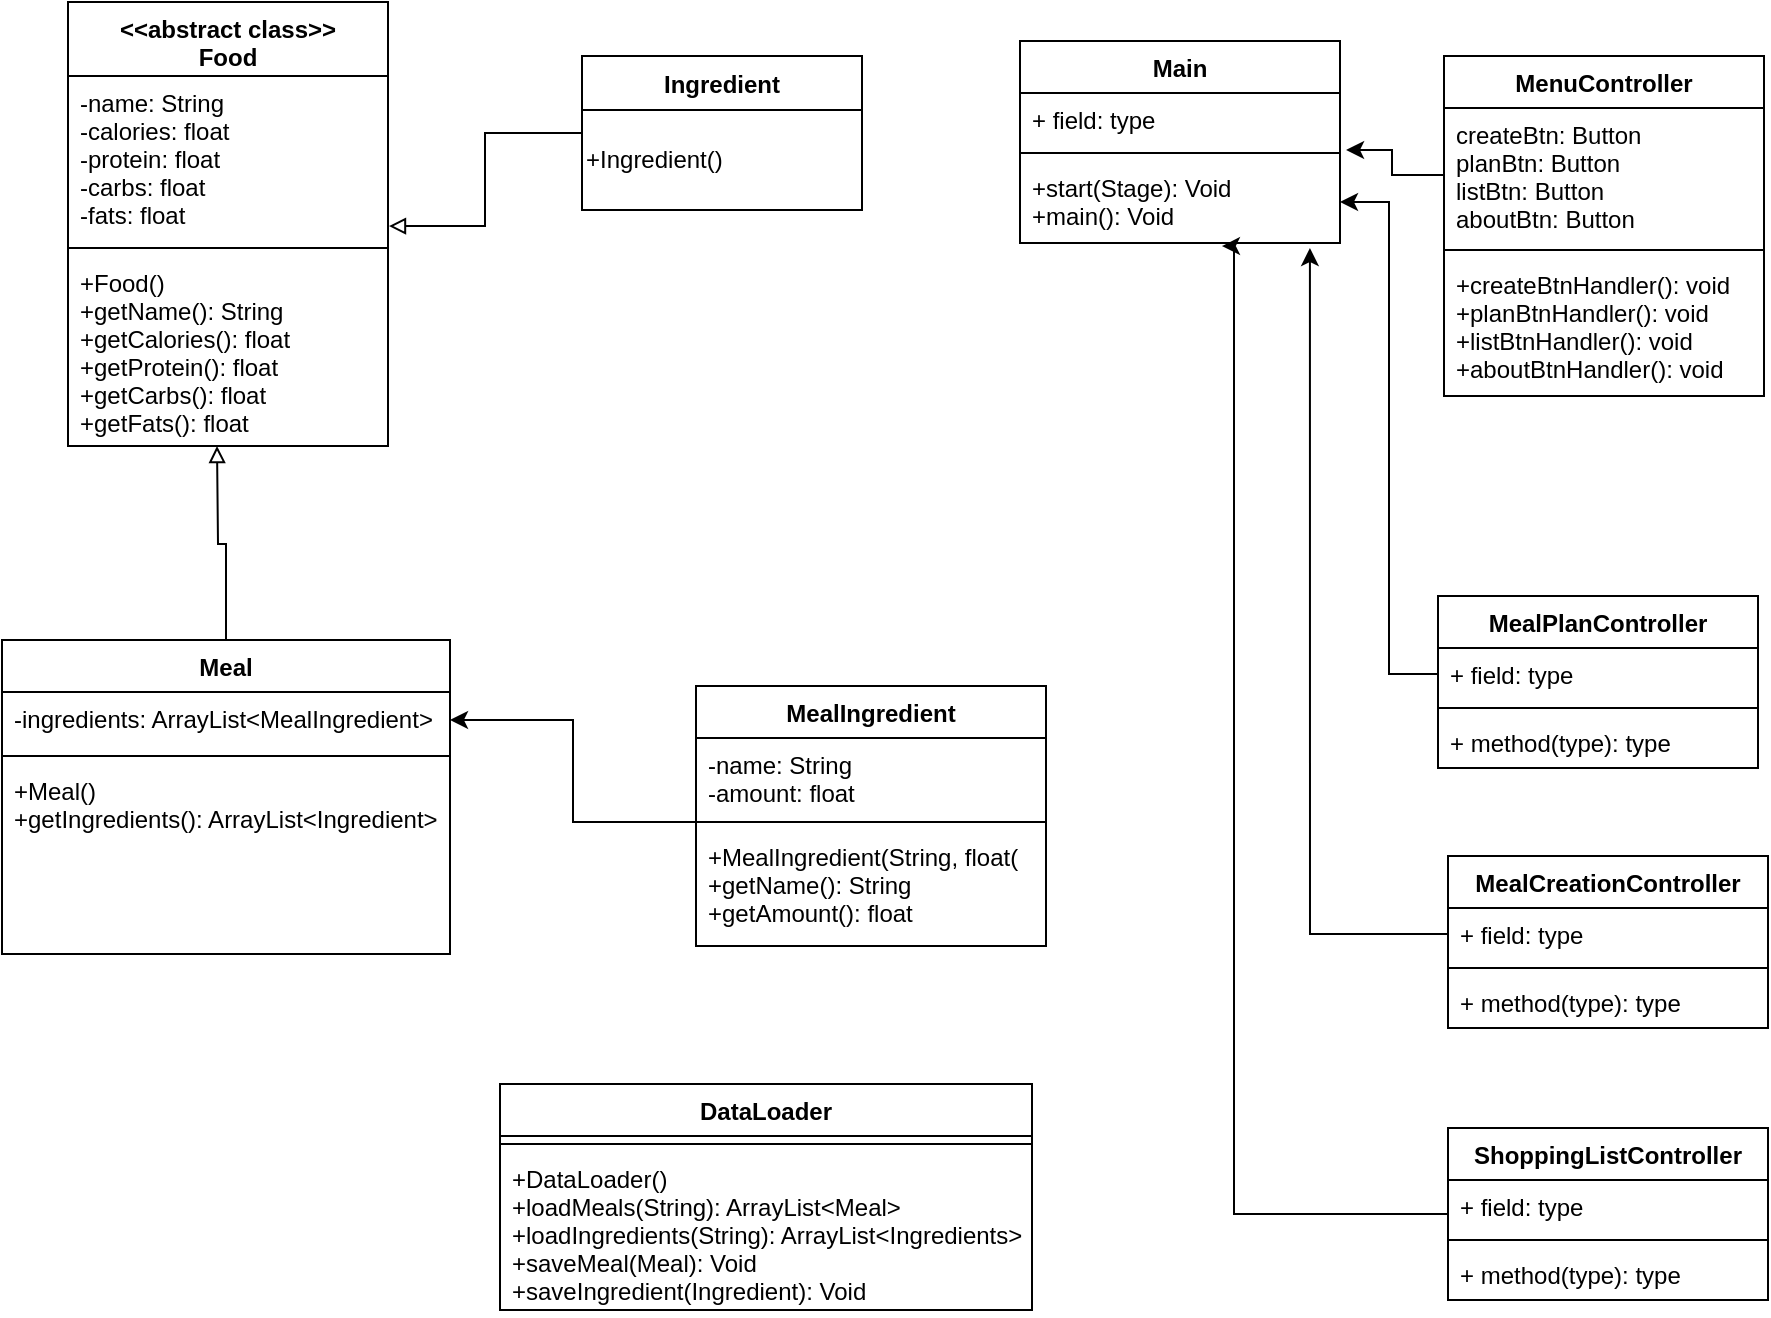 <mxfile version="12.6.5" type="device"><diagram id="ne6uHi0q_g7ZGTqVzEib" name="Page-1"><mxGraphModel dx="1422" dy="822" grid="0" gridSize="10" guides="1" tooltips="1" connect="1" arrows="1" fold="1" page="1" pageScale="1" pageWidth="1169" pageHeight="827" math="0" shadow="0"><root><mxCell id="0"/><mxCell id="1" parent="0"/><mxCell id="CmZzHKlpz7PYYq391kiy-48" style="edgeStyle=orthogonalEdgeStyle;rounded=0;orthogonalLoop=1;jettySize=auto;html=1;endArrow=block;endFill=0;" parent="1" source="CmZzHKlpz7PYYq391kiy-1" edge="1"><mxGeometry relative="1" as="geometry"><mxPoint x="159.5" y="283" as="targetPoint"/></mxGeometry></mxCell><mxCell id="CmZzHKlpz7PYYq391kiy-1" value="Meal" style="swimlane;fontStyle=1;align=center;verticalAlign=top;childLayout=stackLayout;horizontal=1;startSize=26;horizontalStack=0;resizeParent=1;resizeParentMax=0;resizeLast=0;collapsible=1;marginBottom=0;" parent="1" vertex="1"><mxGeometry x="52" y="380" width="224" height="157" as="geometry"/></mxCell><mxCell id="CmZzHKlpz7PYYq391kiy-2" value="-ingredients: ArrayList&lt;MealIngredient&gt;" style="text;strokeColor=none;fillColor=none;align=left;verticalAlign=top;spacingLeft=4;spacingRight=4;overflow=hidden;rotatable=0;points=[[0,0.5],[1,0.5]];portConstraint=eastwest;" parent="CmZzHKlpz7PYYq391kiy-1" vertex="1"><mxGeometry y="26" width="224" height="28" as="geometry"/></mxCell><mxCell id="CmZzHKlpz7PYYq391kiy-3" value="" style="line;strokeWidth=1;fillColor=none;align=left;verticalAlign=middle;spacingTop=-1;spacingLeft=3;spacingRight=3;rotatable=0;labelPosition=right;points=[];portConstraint=eastwest;" parent="CmZzHKlpz7PYYq391kiy-1" vertex="1"><mxGeometry y="54" width="224" height="8" as="geometry"/></mxCell><mxCell id="CmZzHKlpz7PYYq391kiy-4" value="+Meal()&#10;+getIngredients(): ArrayList&lt;Ingredient&gt;&#10;" style="text;strokeColor=none;fillColor=none;align=left;verticalAlign=top;spacingLeft=4;spacingRight=4;overflow=hidden;rotatable=0;points=[[0,0.5],[1,0.5]];portConstraint=eastwest;" parent="CmZzHKlpz7PYYq391kiy-1" vertex="1"><mxGeometry y="62" width="224" height="95" as="geometry"/></mxCell><mxCell id="CmZzHKlpz7PYYq391kiy-10" value="&lt;&lt;abstract class&gt;&gt;&#10;Food" style="swimlane;fontStyle=1;align=center;verticalAlign=top;childLayout=stackLayout;horizontal=1;startSize=37;horizontalStack=0;resizeParent=1;resizeParentMax=0;resizeLast=0;collapsible=1;marginBottom=0;" parent="1" vertex="1"><mxGeometry x="85" y="61" width="160" height="222" as="geometry"/></mxCell><mxCell id="CmZzHKlpz7PYYq391kiy-11" value="-name: String&#10;-calories: float&#10;-protein: float&#10;-carbs: float&#10;-fats: float" style="text;strokeColor=none;fillColor=none;align=left;verticalAlign=top;spacingLeft=4;spacingRight=4;overflow=hidden;rotatable=0;points=[[0,0.5],[1,0.5]];portConstraint=eastwest;" parent="CmZzHKlpz7PYYq391kiy-10" vertex="1"><mxGeometry y="37" width="160" height="82" as="geometry"/></mxCell><mxCell id="CmZzHKlpz7PYYq391kiy-12" value="" style="line;strokeWidth=1;fillColor=none;align=left;verticalAlign=middle;spacingTop=-1;spacingLeft=3;spacingRight=3;rotatable=0;labelPosition=right;points=[];portConstraint=eastwest;" parent="CmZzHKlpz7PYYq391kiy-10" vertex="1"><mxGeometry y="119" width="160" height="8" as="geometry"/></mxCell><mxCell id="CmZzHKlpz7PYYq391kiy-13" value="+Food()&#10;+getName(): String&#10;+getCalories(): float&#10;+getProtein(): float&#10;+getCarbs(): float&#10;+getFats(): float" style="text;strokeColor=none;fillColor=none;align=left;verticalAlign=top;spacingLeft=4;spacingRight=4;overflow=hidden;rotatable=0;points=[[0,0.5],[1,0.5]];portConstraint=eastwest;" parent="CmZzHKlpz7PYYq391kiy-10" vertex="1"><mxGeometry y="127" width="160" height="95" as="geometry"/></mxCell><mxCell id="CmZzHKlpz7PYYq391kiy-19" value="DataLoader" style="swimlane;fontStyle=1;align=center;verticalAlign=top;childLayout=stackLayout;horizontal=1;startSize=26;horizontalStack=0;resizeParent=1;resizeParentMax=0;resizeLast=0;collapsible=1;marginBottom=0;" parent="1" vertex="1"><mxGeometry x="301" y="602" width="266" height="113" as="geometry"/></mxCell><mxCell id="CmZzHKlpz7PYYq391kiy-21" value="" style="line;strokeWidth=1;fillColor=none;align=left;verticalAlign=middle;spacingTop=-1;spacingLeft=3;spacingRight=3;rotatable=0;labelPosition=right;points=[];portConstraint=eastwest;" parent="CmZzHKlpz7PYYq391kiy-19" vertex="1"><mxGeometry y="26" width="266" height="8" as="geometry"/></mxCell><mxCell id="CmZzHKlpz7PYYq391kiy-22" value="+DataLoader()&#10;+loadMeals(String): ArrayList&lt;Meal&gt;&#10;+loadIngredients(String): ArrayList&lt;Ingredients&gt;&#10;+saveMeal(Meal): Void&#10;+saveIngredient(Ingredient): Void" style="text;strokeColor=none;fillColor=none;align=left;verticalAlign=top;spacingLeft=4;spacingRight=4;overflow=hidden;rotatable=0;points=[[0,0.5],[1,0.5]];portConstraint=eastwest;" parent="CmZzHKlpz7PYYq391kiy-19" vertex="1"><mxGeometry y="34" width="266" height="79" as="geometry"/></mxCell><mxCell id="CmZzHKlpz7PYYq391kiy-39" style="edgeStyle=orthogonalEdgeStyle;rounded=0;orthogonalLoop=1;jettySize=auto;html=1;entryX=1.003;entryY=0.915;entryDx=0;entryDy=0;entryPerimeter=0;endArrow=block;endFill=0;" parent="1" source="CmZzHKlpz7PYYq391kiy-35" target="CmZzHKlpz7PYYq391kiy-11" edge="1"><mxGeometry relative="1" as="geometry"/></mxCell><mxCell id="CmZzHKlpz7PYYq391kiy-35" value="Ingredient" style="swimlane;fontStyle=1;childLayout=stackLayout;horizontal=1;startSize=27;fillColor=none;horizontalStack=0;resizeParent=1;resizeParentMax=0;resizeLast=0;collapsible=1;marginBottom=0;" parent="1" vertex="1"><mxGeometry x="342" y="88" width="140" height="77" as="geometry"><mxRectangle x="314" y="152" width="80" height="26" as="alternateBounds"/></mxGeometry></mxCell><mxCell id="CmZzHKlpz7PYYq391kiy-47" value="+Ingredient()" style="html=1;align=left;" parent="CmZzHKlpz7PYYq391kiy-35" vertex="1"><mxGeometry y="27" width="140" height="50" as="geometry"/></mxCell><mxCell id="CmZzHKlpz7PYYq391kiy-63" value="MenuController" style="swimlane;fontStyle=1;align=center;verticalAlign=top;childLayout=stackLayout;horizontal=1;startSize=26;horizontalStack=0;resizeParent=1;resizeParentMax=0;resizeLast=0;collapsible=1;marginBottom=0;" parent="1" vertex="1"><mxGeometry x="773" y="88" width="160" height="170" as="geometry"/></mxCell><mxCell id="CmZzHKlpz7PYYq391kiy-64" value="createBtn: Button&#10;planBtn: Button&#10;listBtn: Button&#10;aboutBtn: Button" style="text;strokeColor=none;fillColor=none;align=left;verticalAlign=top;spacingLeft=4;spacingRight=4;overflow=hidden;rotatable=0;points=[[0,0.5],[1,0.5]];portConstraint=eastwest;" parent="CmZzHKlpz7PYYq391kiy-63" vertex="1"><mxGeometry y="26" width="160" height="67" as="geometry"/></mxCell><mxCell id="CmZzHKlpz7PYYq391kiy-65" value="" style="line;strokeWidth=1;fillColor=none;align=left;verticalAlign=middle;spacingTop=-1;spacingLeft=3;spacingRight=3;rotatable=0;labelPosition=right;points=[];portConstraint=eastwest;" parent="CmZzHKlpz7PYYq391kiy-63" vertex="1"><mxGeometry y="93" width="160" height="8" as="geometry"/></mxCell><mxCell id="CmZzHKlpz7PYYq391kiy-66" value="+createBtnHandler(): void&#10;+planBtnHandler(): void&#10;+listBtnHandler(): void&#10;+aboutBtnHandler(): void" style="text;strokeColor=none;fillColor=none;align=left;verticalAlign=top;spacingLeft=4;spacingRight=4;overflow=hidden;rotatable=0;points=[[0,0.5],[1,0.5]];portConstraint=eastwest;" parent="CmZzHKlpz7PYYq391kiy-63" vertex="1"><mxGeometry y="101" width="160" height="69" as="geometry"/></mxCell><mxCell id="CmZzHKlpz7PYYq391kiy-67" value="MealPlanController" style="swimlane;fontStyle=1;align=center;verticalAlign=top;childLayout=stackLayout;horizontal=1;startSize=26;horizontalStack=0;resizeParent=1;resizeParentMax=0;resizeLast=0;collapsible=1;marginBottom=0;" parent="1" vertex="1"><mxGeometry x="770" y="358" width="160" height="86" as="geometry"/></mxCell><mxCell id="CmZzHKlpz7PYYq391kiy-68" value="+ field: type" style="text;strokeColor=none;fillColor=none;align=left;verticalAlign=top;spacingLeft=4;spacingRight=4;overflow=hidden;rotatable=0;points=[[0,0.5],[1,0.5]];portConstraint=eastwest;" parent="CmZzHKlpz7PYYq391kiy-67" vertex="1"><mxGeometry y="26" width="160" height="26" as="geometry"/></mxCell><mxCell id="CmZzHKlpz7PYYq391kiy-69" value="" style="line;strokeWidth=1;fillColor=none;align=left;verticalAlign=middle;spacingTop=-1;spacingLeft=3;spacingRight=3;rotatable=0;labelPosition=right;points=[];portConstraint=eastwest;" parent="CmZzHKlpz7PYYq391kiy-67" vertex="1"><mxGeometry y="52" width="160" height="8" as="geometry"/></mxCell><mxCell id="CmZzHKlpz7PYYq391kiy-70" value="+ method(type): type" style="text;strokeColor=none;fillColor=none;align=left;verticalAlign=top;spacingLeft=4;spacingRight=4;overflow=hidden;rotatable=0;points=[[0,0.5],[1,0.5]];portConstraint=eastwest;" parent="CmZzHKlpz7PYYq391kiy-67" vertex="1"><mxGeometry y="60" width="160" height="26" as="geometry"/></mxCell><mxCell id="CmZzHKlpz7PYYq391kiy-71" value="MealCreationController" style="swimlane;fontStyle=1;align=center;verticalAlign=top;childLayout=stackLayout;horizontal=1;startSize=26;horizontalStack=0;resizeParent=1;resizeParentMax=0;resizeLast=0;collapsible=1;marginBottom=0;" parent="1" vertex="1"><mxGeometry x="775" y="488" width="160" height="86" as="geometry"/></mxCell><mxCell id="CmZzHKlpz7PYYq391kiy-72" value="+ field: type" style="text;strokeColor=none;fillColor=none;align=left;verticalAlign=top;spacingLeft=4;spacingRight=4;overflow=hidden;rotatable=0;points=[[0,0.5],[1,0.5]];portConstraint=eastwest;" parent="CmZzHKlpz7PYYq391kiy-71" vertex="1"><mxGeometry y="26" width="160" height="26" as="geometry"/></mxCell><mxCell id="CmZzHKlpz7PYYq391kiy-73" value="" style="line;strokeWidth=1;fillColor=none;align=left;verticalAlign=middle;spacingTop=-1;spacingLeft=3;spacingRight=3;rotatable=0;labelPosition=right;points=[];portConstraint=eastwest;" parent="CmZzHKlpz7PYYq391kiy-71" vertex="1"><mxGeometry y="52" width="160" height="8" as="geometry"/></mxCell><mxCell id="CmZzHKlpz7PYYq391kiy-74" value="+ method(type): type" style="text;strokeColor=none;fillColor=none;align=left;verticalAlign=top;spacingLeft=4;spacingRight=4;overflow=hidden;rotatable=0;points=[[0,0.5],[1,0.5]];portConstraint=eastwest;" parent="CmZzHKlpz7PYYq391kiy-71" vertex="1"><mxGeometry y="60" width="160" height="26" as="geometry"/></mxCell><mxCell id="CmZzHKlpz7PYYq391kiy-86" style="edgeStyle=orthogonalEdgeStyle;rounded=0;orthogonalLoop=1;jettySize=auto;html=1;entryX=0.631;entryY=1.037;entryDx=0;entryDy=0;entryPerimeter=0;endArrow=classic;endFill=1;" parent="1" source="CmZzHKlpz7PYYq391kiy-75" target="CmZzHKlpz7PYYq391kiy-90" edge="1"><mxGeometry relative="1" as="geometry"><mxPoint x="657" y="196" as="targetPoint"/><Array as="points"><mxPoint x="668" y="667"/><mxPoint x="668" y="183"/></Array></mxGeometry></mxCell><mxCell id="CmZzHKlpz7PYYq391kiy-75" value="ShoppingListController" style="swimlane;fontStyle=1;align=center;verticalAlign=top;childLayout=stackLayout;horizontal=1;startSize=26;horizontalStack=0;resizeParent=1;resizeParentMax=0;resizeLast=0;collapsible=1;marginBottom=0;" parent="1" vertex="1"><mxGeometry x="775" y="624" width="160" height="86" as="geometry"/></mxCell><mxCell id="CmZzHKlpz7PYYq391kiy-76" value="+ field: type" style="text;strokeColor=none;fillColor=none;align=left;verticalAlign=top;spacingLeft=4;spacingRight=4;overflow=hidden;rotatable=0;points=[[0,0.5],[1,0.5]];portConstraint=eastwest;" parent="CmZzHKlpz7PYYq391kiy-75" vertex="1"><mxGeometry y="26" width="160" height="26" as="geometry"/></mxCell><mxCell id="CmZzHKlpz7PYYq391kiy-77" value="" style="line;strokeWidth=1;fillColor=none;align=left;verticalAlign=middle;spacingTop=-1;spacingLeft=3;spacingRight=3;rotatable=0;labelPosition=right;points=[];portConstraint=eastwest;" parent="CmZzHKlpz7PYYq391kiy-75" vertex="1"><mxGeometry y="52" width="160" height="8" as="geometry"/></mxCell><mxCell id="CmZzHKlpz7PYYq391kiy-78" value="+ method(type): type" style="text;strokeColor=none;fillColor=none;align=left;verticalAlign=top;spacingLeft=4;spacingRight=4;overflow=hidden;rotatable=0;points=[[0,0.5],[1,0.5]];portConstraint=eastwest;" parent="CmZzHKlpz7PYYq391kiy-75" vertex="1"><mxGeometry y="60" width="160" height="26" as="geometry"/></mxCell><mxCell id="CmZzHKlpz7PYYq391kiy-83" style="edgeStyle=orthogonalEdgeStyle;rounded=0;orthogonalLoop=1;jettySize=auto;html=1;entryX=1.019;entryY=1.096;entryDx=0;entryDy=0;entryPerimeter=0;endArrow=classic;endFill=1;" parent="1" source="CmZzHKlpz7PYYq391kiy-64" target="CmZzHKlpz7PYYq391kiy-88" edge="1"><mxGeometry relative="1" as="geometry"><mxPoint x="739.08" y="159" as="targetPoint"/></mxGeometry></mxCell><mxCell id="CmZzHKlpz7PYYq391kiy-84" style="edgeStyle=orthogonalEdgeStyle;rounded=0;orthogonalLoop=1;jettySize=auto;html=1;endArrow=classic;endFill=1;entryX=1;entryY=0.5;entryDx=0;entryDy=0;" parent="1" source="CmZzHKlpz7PYYq391kiy-68" target="CmZzHKlpz7PYYq391kiy-90" edge="1"><mxGeometry relative="1" as="geometry"><mxPoint x="733" y="175" as="targetPoint"/></mxGeometry></mxCell><mxCell id="CmZzHKlpz7PYYq391kiy-85" style="edgeStyle=orthogonalEdgeStyle;rounded=0;orthogonalLoop=1;jettySize=auto;html=1;entryX=0.906;entryY=1.061;entryDx=0;entryDy=0;entryPerimeter=0;endArrow=classic;endFill=1;" parent="1" source="CmZzHKlpz7PYYq391kiy-72" target="CmZzHKlpz7PYYq391kiy-90" edge="1"><mxGeometry relative="1" as="geometry"><mxPoint x="712.04" y="196" as="targetPoint"/><Array as="points"><mxPoint x="706" y="527"/></Array></mxGeometry></mxCell><mxCell id="CmZzHKlpz7PYYq391kiy-87" value="Main" style="swimlane;fontStyle=1;align=center;verticalAlign=top;childLayout=stackLayout;horizontal=1;startSize=26;horizontalStack=0;resizeParent=1;resizeParentMax=0;resizeLast=0;collapsible=1;marginBottom=0;" parent="1" vertex="1"><mxGeometry x="561" y="80.5" width="160" height="101" as="geometry"/></mxCell><mxCell id="CmZzHKlpz7PYYq391kiy-88" value="+ field: type" style="text;strokeColor=none;fillColor=none;align=left;verticalAlign=top;spacingLeft=4;spacingRight=4;overflow=hidden;rotatable=0;points=[[0,0.5],[1,0.5]];portConstraint=eastwest;" parent="CmZzHKlpz7PYYq391kiy-87" vertex="1"><mxGeometry y="26" width="160" height="26" as="geometry"/></mxCell><mxCell id="CmZzHKlpz7PYYq391kiy-89" value="" style="line;strokeWidth=1;fillColor=none;align=left;verticalAlign=middle;spacingTop=-1;spacingLeft=3;spacingRight=3;rotatable=0;labelPosition=right;points=[];portConstraint=eastwest;" parent="CmZzHKlpz7PYYq391kiy-87" vertex="1"><mxGeometry y="52" width="160" height="8" as="geometry"/></mxCell><mxCell id="CmZzHKlpz7PYYq391kiy-90" value="+start(Stage): Void&#10;+main(): Void&#10;" style="text;strokeColor=none;fillColor=none;align=left;verticalAlign=top;spacingLeft=4;spacingRight=4;overflow=hidden;rotatable=0;points=[[0,0.5],[1,0.5]];portConstraint=eastwest;" parent="CmZzHKlpz7PYYq391kiy-87" vertex="1"><mxGeometry y="60" width="160" height="41" as="geometry"/></mxCell><mxCell id="4Vgd2z0dAwrpzBAZNC29-1" value="MealIngredient" style="swimlane;fontStyle=1;align=center;verticalAlign=top;childLayout=stackLayout;horizontal=1;startSize=26;horizontalStack=0;resizeParent=1;resizeParentMax=0;resizeLast=0;collapsible=1;marginBottom=0;" parent="1" vertex="1"><mxGeometry x="399" y="403" width="175" height="130" as="geometry"/></mxCell><mxCell id="4Vgd2z0dAwrpzBAZNC29-2" value="-name: String&#10;-amount: float" style="text;strokeColor=none;fillColor=none;align=left;verticalAlign=top;spacingLeft=4;spacingRight=4;overflow=hidden;rotatable=0;points=[[0,0.5],[1,0.5]];portConstraint=eastwest;" parent="4Vgd2z0dAwrpzBAZNC29-1" vertex="1"><mxGeometry y="26" width="175" height="38" as="geometry"/></mxCell><mxCell id="4Vgd2z0dAwrpzBAZNC29-3" value="" style="line;strokeWidth=1;fillColor=none;align=left;verticalAlign=middle;spacingTop=-1;spacingLeft=3;spacingRight=3;rotatable=0;labelPosition=right;points=[];portConstraint=eastwest;" parent="4Vgd2z0dAwrpzBAZNC29-1" vertex="1"><mxGeometry y="64" width="175" height="8" as="geometry"/></mxCell><mxCell id="4Vgd2z0dAwrpzBAZNC29-4" value="+MealIngredient(String, float(&#10;+getName(): String&#10;+getAmount(): float" style="text;strokeColor=none;fillColor=none;align=left;verticalAlign=top;spacingLeft=4;spacingRight=4;overflow=hidden;rotatable=0;points=[[0,0.5],[1,0.5]];portConstraint=eastwest;" parent="4Vgd2z0dAwrpzBAZNC29-1" vertex="1"><mxGeometry y="72" width="175" height="58" as="geometry"/></mxCell><mxCell id="4Vgd2z0dAwrpzBAZNC29-5" style="edgeStyle=orthogonalEdgeStyle;rounded=0;orthogonalLoop=1;jettySize=auto;html=1;entryX=1;entryY=0.5;entryDx=0;entryDy=0;" parent="1" source="4Vgd2z0dAwrpzBAZNC29-3" target="CmZzHKlpz7PYYq391kiy-2" edge="1"><mxGeometry relative="1" as="geometry"/></mxCell></root></mxGraphModel></diagram></mxfile>